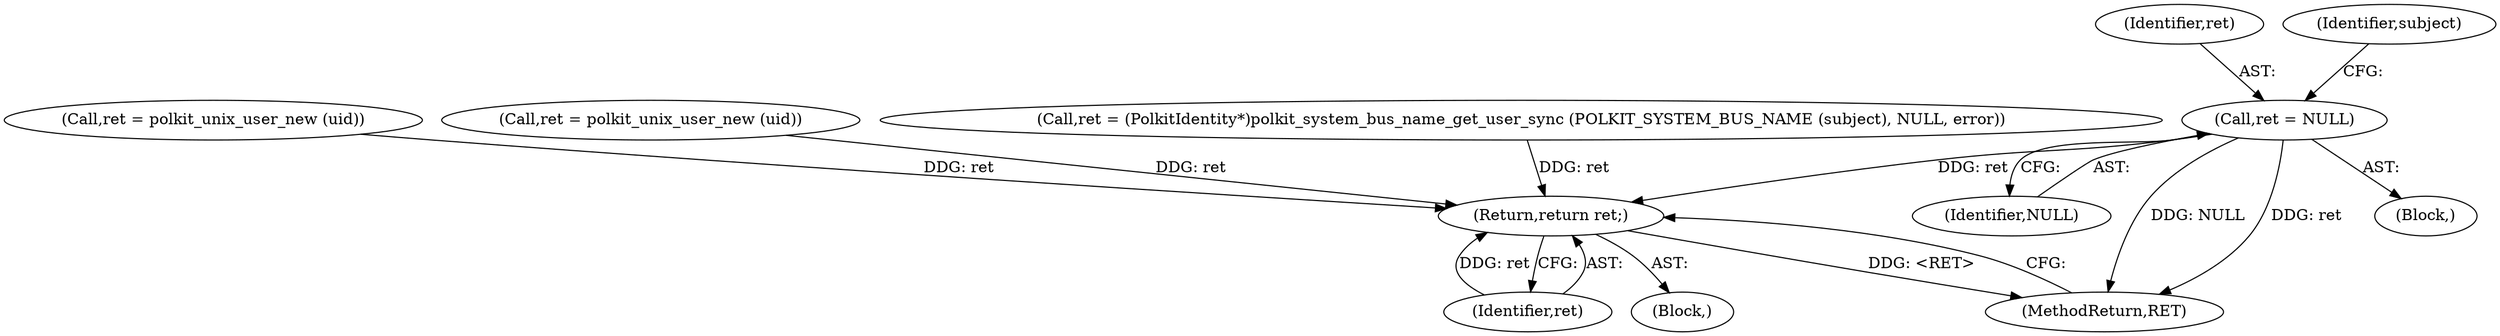 digraph "0_polkit_bc7ffad53643a9c80231fc41f5582d6a8931c32c_1@pointer" {
"1000107" [label="(Call,ret = NULL)"];
"1000178" [label="(Return,return ret;)"];
"1000104" [label="(Block,)"];
"1000187" [label="(MethodReturn,RET)"];
"1000135" [label="(Call,ret = polkit_unix_user_new (uid))"];
"1000179" [label="(Identifier,ret)"];
"1000107" [label="(Call,ret = NULL)"];
"1000178" [label="(Return,return ret;)"];
"1000157" [label="(Block,)"];
"1000109" [label="(Identifier,NULL)"];
"1000108" [label="(Identifier,ret)"];
"1000173" [label="(Call,ret = polkit_unix_user_new (uid))"];
"1000144" [label="(Call,ret = (PolkitIdentity*)polkit_system_bus_name_get_user_sync (POLKIT_SYSTEM_BUS_NAME (subject), NULL, error))"];
"1000112" [label="(Identifier,subject)"];
"1000107" -> "1000104"  [label="AST: "];
"1000107" -> "1000109"  [label="CFG: "];
"1000108" -> "1000107"  [label="AST: "];
"1000109" -> "1000107"  [label="AST: "];
"1000112" -> "1000107"  [label="CFG: "];
"1000107" -> "1000187"  [label="DDG: ret"];
"1000107" -> "1000187"  [label="DDG: NULL"];
"1000107" -> "1000178"  [label="DDG: ret"];
"1000178" -> "1000157"  [label="AST: "];
"1000178" -> "1000179"  [label="CFG: "];
"1000179" -> "1000178"  [label="AST: "];
"1000187" -> "1000178"  [label="CFG: "];
"1000178" -> "1000187"  [label="DDG: <RET>"];
"1000179" -> "1000178"  [label="DDG: ret"];
"1000173" -> "1000178"  [label="DDG: ret"];
"1000135" -> "1000178"  [label="DDG: ret"];
"1000144" -> "1000178"  [label="DDG: ret"];
}
